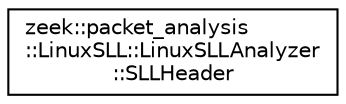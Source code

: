 digraph "Graphical Class Hierarchy"
{
 // LATEX_PDF_SIZE
  edge [fontname="Helvetica",fontsize="10",labelfontname="Helvetica",labelfontsize="10"];
  node [fontname="Helvetica",fontsize="10",shape=record];
  rankdir="LR";
  Node0 [label="zeek::packet_analysis\l::LinuxSLL::LinuxSLLAnalyzer\l::SLLHeader",height=0.2,width=0.4,color="black", fillcolor="white", style="filled",URL="$d8/d38/classzeek_1_1packet__analysis_1_1LinuxSLL_1_1LinuxSLLAnalyzer.html#dc/d99/structzeek_1_1packet__analysis_1_1LinuxSLL_1_1LinuxSLLAnalyzer_1_1SLLHeader",tooltip=" "];
}
